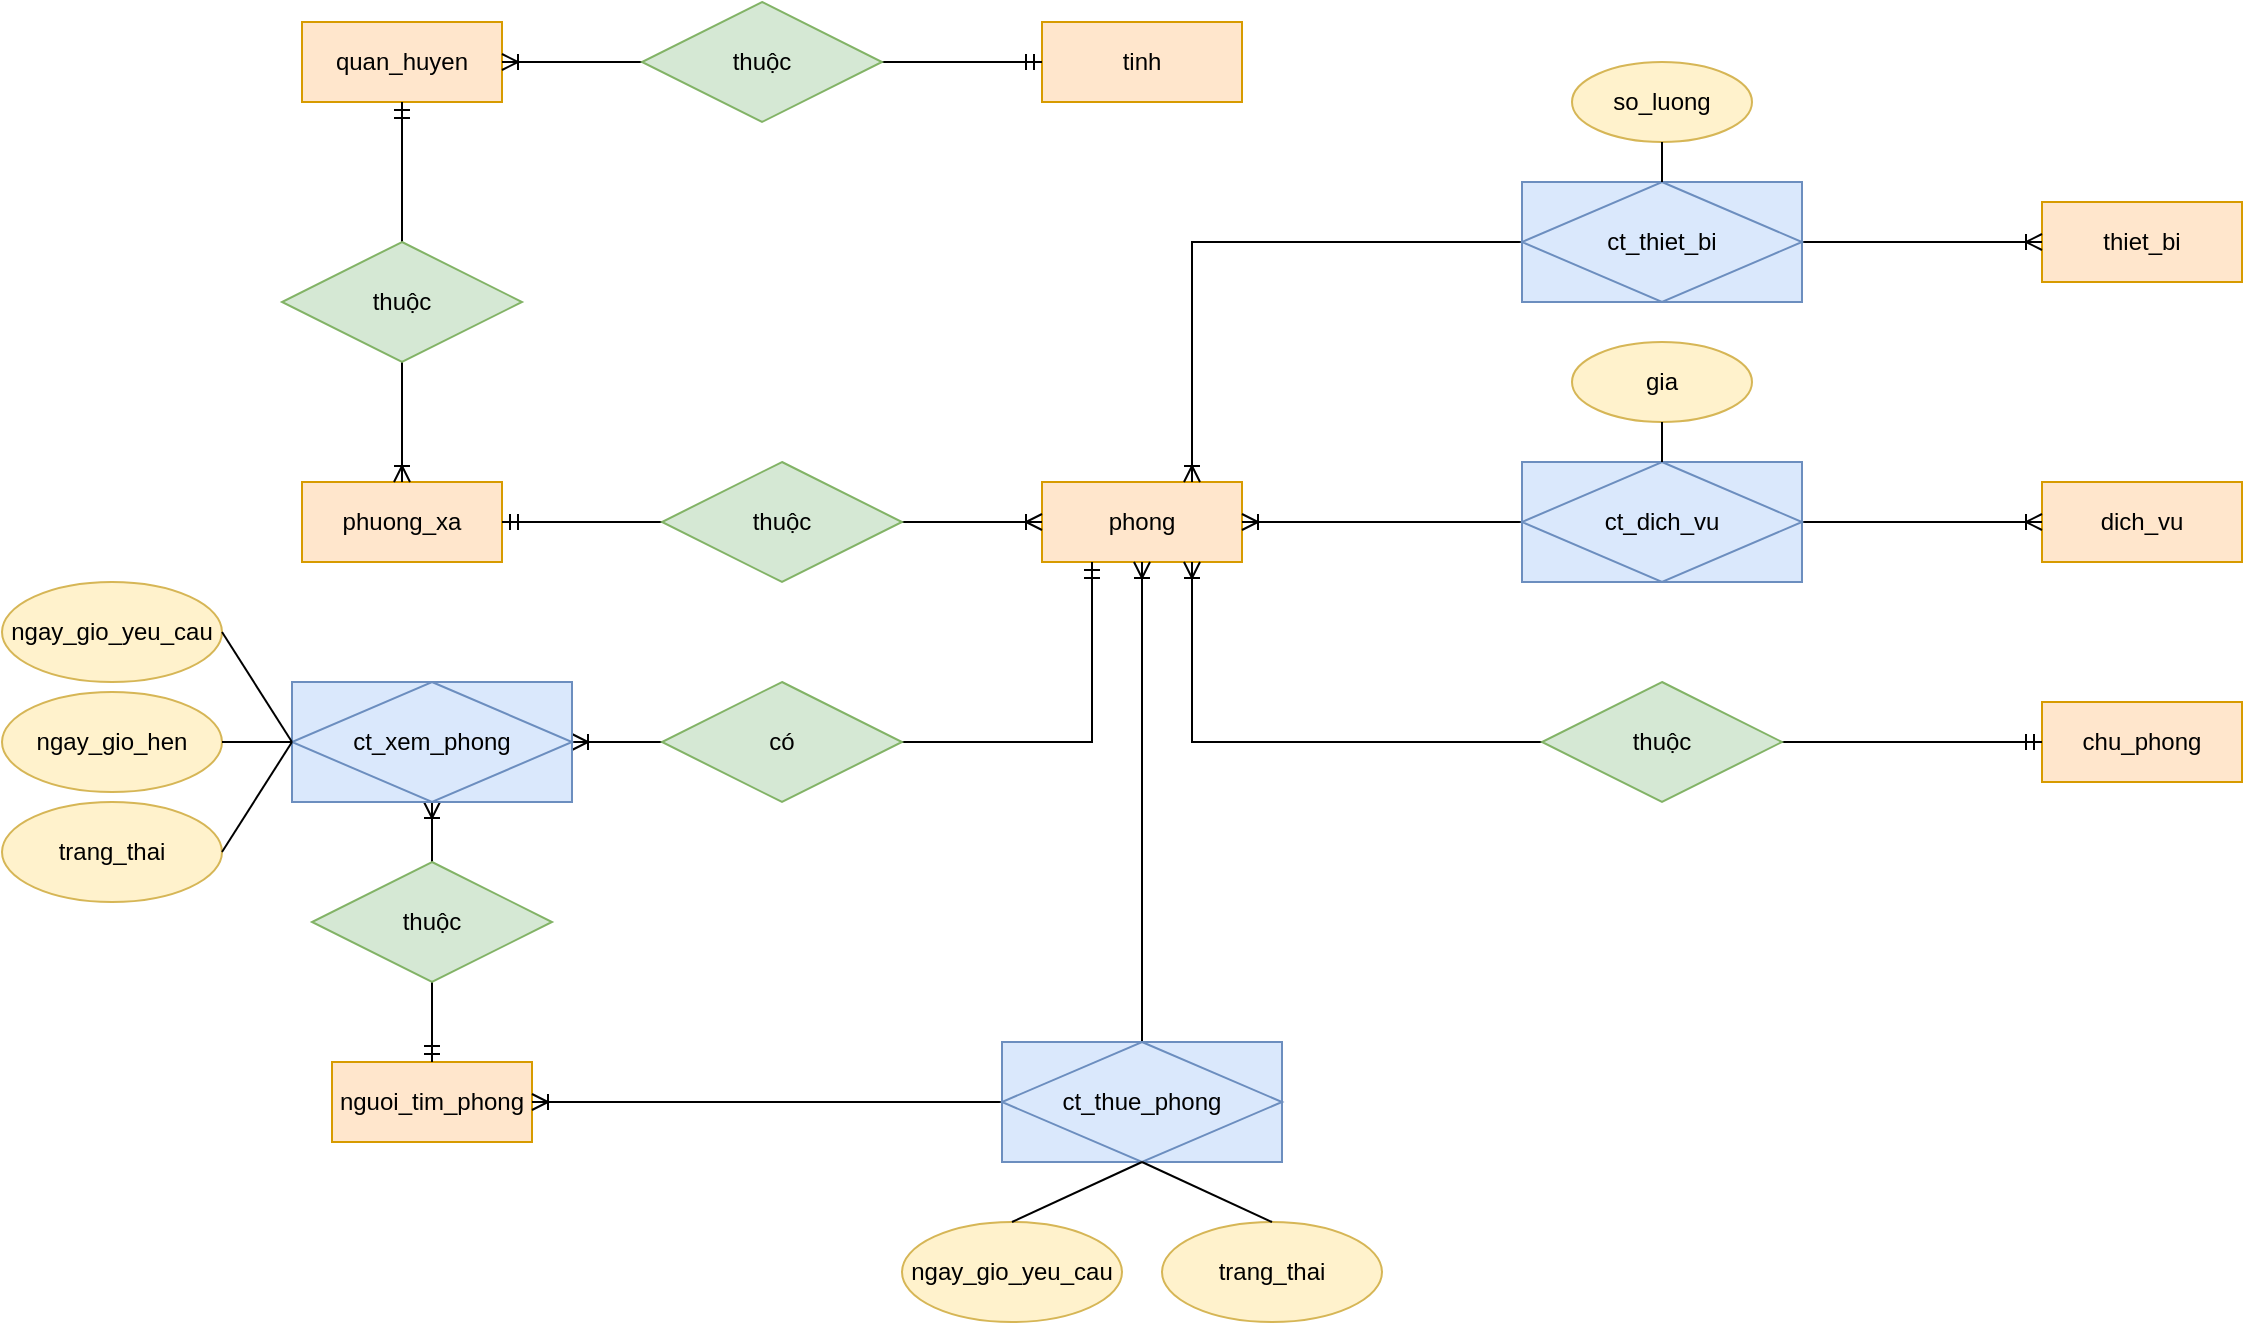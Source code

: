 <mxfile version="22.1.21" type="device">
  <diagram name="Page-1" id="qAxd_SzaQkCmQVhb05f6">
    <mxGraphModel dx="2600" dy="1048" grid="1" gridSize="10" guides="1" tooltips="1" connect="1" arrows="1" fold="1" page="1" pageScale="1" pageWidth="850" pageHeight="1100" math="0" shadow="0">
      <root>
        <mxCell id="0" />
        <mxCell id="1" parent="0" />
        <mxCell id="16j_9UyL-g9f7a7CFyK_-1" value="phong" style="whiteSpace=wrap;html=1;align=center;fillColor=#ffe6cc;strokeColor=#d79b00;" parent="1" vertex="1">
          <mxGeometry x="380" y="300" width="100" height="40" as="geometry" />
        </mxCell>
        <mxCell id="16j_9UyL-g9f7a7CFyK_-2" value="chu_phong" style="whiteSpace=wrap;html=1;align=center;fillColor=#ffe6cc;strokeColor=#d79b00;" parent="1" vertex="1">
          <mxGeometry x="880" y="410" width="100" height="40" as="geometry" />
        </mxCell>
        <mxCell id="16j_9UyL-g9f7a7CFyK_-3" value="dich_vu" style="whiteSpace=wrap;html=1;align=center;fillColor=#ffe6cc;strokeColor=#d79b00;" parent="1" vertex="1">
          <mxGeometry x="880" y="300" width="100" height="40" as="geometry" />
        </mxCell>
        <mxCell id="16j_9UyL-g9f7a7CFyK_-4" value="thiet_bi" style="whiteSpace=wrap;html=1;align=center;fillColor=#ffe6cc;strokeColor=#d79b00;" parent="1" vertex="1">
          <mxGeometry x="880" y="160" width="100" height="40" as="geometry" />
        </mxCell>
        <mxCell id="16j_9UyL-g9f7a7CFyK_-5" value="phuong_xa" style="whiteSpace=wrap;html=1;align=center;fillColor=#ffe6cc;strokeColor=#d79b00;" parent="1" vertex="1">
          <mxGeometry x="10" y="300" width="100" height="40" as="geometry" />
        </mxCell>
        <mxCell id="16j_9UyL-g9f7a7CFyK_-6" value="quan_huyen" style="whiteSpace=wrap;html=1;align=center;fillColor=#ffe6cc;strokeColor=#d79b00;" parent="1" vertex="1">
          <mxGeometry x="10" y="70" width="100" height="40" as="geometry" />
        </mxCell>
        <mxCell id="16j_9UyL-g9f7a7CFyK_-7" value="tinh" style="whiteSpace=wrap;html=1;align=center;fillColor=#ffe6cc;strokeColor=#d79b00;" parent="1" vertex="1">
          <mxGeometry x="380" y="70" width="100" height="40" as="geometry" />
        </mxCell>
        <mxCell id="16j_9UyL-g9f7a7CFyK_-8" value="nguoi_tim_phong" style="whiteSpace=wrap;html=1;align=center;fillColor=#ffe6cc;strokeColor=#d79b00;" parent="1" vertex="1">
          <mxGeometry x="25" y="590" width="100" height="40" as="geometry" />
        </mxCell>
        <mxCell id="16j_9UyL-g9f7a7CFyK_-14" style="edgeStyle=orthogonalEdgeStyle;rounded=0;orthogonalLoop=1;jettySize=auto;html=1;exitX=0;exitY=0.5;exitDx=0;exitDy=0;entryX=0.75;entryY=1;entryDx=0;entryDy=0;endArrow=ERoneToMany;endFill=0;" parent="1" source="16j_9UyL-g9f7a7CFyK_-12" target="16j_9UyL-g9f7a7CFyK_-1" edge="1">
          <mxGeometry relative="1" as="geometry" />
        </mxCell>
        <mxCell id="16j_9UyL-g9f7a7CFyK_-15" style="edgeStyle=orthogonalEdgeStyle;rounded=0;orthogonalLoop=1;jettySize=auto;html=1;exitX=1;exitY=0.5;exitDx=0;exitDy=0;entryX=0;entryY=0.5;entryDx=0;entryDy=0;endArrow=ERmandOne;endFill=0;" parent="1" source="16j_9UyL-g9f7a7CFyK_-12" target="16j_9UyL-g9f7a7CFyK_-2" edge="1">
          <mxGeometry relative="1" as="geometry" />
        </mxCell>
        <mxCell id="16j_9UyL-g9f7a7CFyK_-12" value="thuộc&lt;br&gt;" style="shape=rhombus;perimeter=rhombusPerimeter;whiteSpace=wrap;html=1;align=center;fillColor=#d5e8d4;strokeColor=#82b366;" parent="1" vertex="1">
          <mxGeometry x="630" y="400" width="120" height="60" as="geometry" />
        </mxCell>
        <mxCell id="16j_9UyL-g9f7a7CFyK_-17" style="edgeStyle=orthogonalEdgeStyle;rounded=0;orthogonalLoop=1;jettySize=auto;html=1;exitX=0;exitY=0.5;exitDx=0;exitDy=0;entryX=1;entryY=0.5;entryDx=0;entryDy=0;endArrow=ERoneToMany;endFill=0;" parent="1" source="16j_9UyL-g9f7a7CFyK_-16" target="16j_9UyL-g9f7a7CFyK_-1" edge="1">
          <mxGeometry relative="1" as="geometry" />
        </mxCell>
        <mxCell id="16j_9UyL-g9f7a7CFyK_-18" style="edgeStyle=orthogonalEdgeStyle;rounded=0;orthogonalLoop=1;jettySize=auto;html=1;exitX=1;exitY=0.5;exitDx=0;exitDy=0;endArrow=ERoneToMany;endFill=0;" parent="1" source="16j_9UyL-g9f7a7CFyK_-16" target="16j_9UyL-g9f7a7CFyK_-3" edge="1">
          <mxGeometry relative="1" as="geometry" />
        </mxCell>
        <mxCell id="16j_9UyL-g9f7a7CFyK_-16" value="ct_dich_vu" style="shape=associativeEntity;whiteSpace=wrap;html=1;align=center;fillColor=#dae8fc;strokeColor=#6c8ebf;" parent="1" vertex="1">
          <mxGeometry x="620" y="290" width="140" height="60" as="geometry" />
        </mxCell>
        <mxCell id="16j_9UyL-g9f7a7CFyK_-24" style="edgeStyle=orthogonalEdgeStyle;rounded=0;orthogonalLoop=1;jettySize=auto;html=1;exitX=1;exitY=0.5;exitDx=0;exitDy=0;entryX=0;entryY=0.5;entryDx=0;entryDy=0;endArrow=ERoneToMany;endFill=0;" parent="1" source="16j_9UyL-g9f7a7CFyK_-21" target="16j_9UyL-g9f7a7CFyK_-4" edge="1">
          <mxGeometry relative="1" as="geometry" />
        </mxCell>
        <mxCell id="16j_9UyL-g9f7a7CFyK_-25" style="edgeStyle=orthogonalEdgeStyle;rounded=0;orthogonalLoop=1;jettySize=auto;html=1;exitX=0;exitY=0.5;exitDx=0;exitDy=0;entryX=0.75;entryY=0;entryDx=0;entryDy=0;endArrow=ERoneToMany;endFill=0;" parent="1" source="16j_9UyL-g9f7a7CFyK_-21" target="16j_9UyL-g9f7a7CFyK_-1" edge="1">
          <mxGeometry relative="1" as="geometry" />
        </mxCell>
        <mxCell id="16j_9UyL-g9f7a7CFyK_-21" value="ct_thiet_bi" style="shape=associativeEntity;whiteSpace=wrap;html=1;align=center;fillColor=#dae8fc;strokeColor=#6c8ebf;" parent="1" vertex="1">
          <mxGeometry x="620" y="150" width="140" height="60" as="geometry" />
        </mxCell>
        <mxCell id="16j_9UyL-g9f7a7CFyK_-27" style="edgeStyle=orthogonalEdgeStyle;rounded=0;orthogonalLoop=1;jettySize=auto;html=1;exitX=0;exitY=0.5;exitDx=0;exitDy=0;entryX=1;entryY=0.5;entryDx=0;entryDy=0;endArrow=ERmandOne;endFill=0;" parent="1" source="16j_9UyL-g9f7a7CFyK_-26" target="16j_9UyL-g9f7a7CFyK_-5" edge="1">
          <mxGeometry relative="1" as="geometry" />
        </mxCell>
        <mxCell id="16j_9UyL-g9f7a7CFyK_-28" style="edgeStyle=orthogonalEdgeStyle;rounded=0;orthogonalLoop=1;jettySize=auto;html=1;exitX=1;exitY=0.5;exitDx=0;exitDy=0;entryX=0;entryY=0.5;entryDx=0;entryDy=0;endArrow=ERoneToMany;endFill=0;" parent="1" source="16j_9UyL-g9f7a7CFyK_-26" target="16j_9UyL-g9f7a7CFyK_-1" edge="1">
          <mxGeometry relative="1" as="geometry" />
        </mxCell>
        <mxCell id="16j_9UyL-g9f7a7CFyK_-26" value="thuộc" style="shape=rhombus;perimeter=rhombusPerimeter;whiteSpace=wrap;html=1;align=center;fillColor=#d5e8d4;strokeColor=#82b366;" parent="1" vertex="1">
          <mxGeometry x="190" y="290" width="120" height="60" as="geometry" />
        </mxCell>
        <mxCell id="16j_9UyL-g9f7a7CFyK_-30" style="edgeStyle=orthogonalEdgeStyle;rounded=0;orthogonalLoop=1;jettySize=auto;html=1;exitX=0.5;exitY=1;exitDx=0;exitDy=0;entryX=0.5;entryY=0;entryDx=0;entryDy=0;endArrow=ERoneToMany;endFill=0;" parent="1" source="16j_9UyL-g9f7a7CFyK_-29" target="16j_9UyL-g9f7a7CFyK_-5" edge="1">
          <mxGeometry relative="1" as="geometry" />
        </mxCell>
        <mxCell id="SWeUmyPQ4jeQDqH1-Q_F-1" style="edgeStyle=orthogonalEdgeStyle;rounded=0;orthogonalLoop=1;jettySize=auto;html=1;exitX=0.5;exitY=0;exitDx=0;exitDy=0;entryX=0.5;entryY=1;entryDx=0;entryDy=0;endArrow=ERmandOne;endFill=0;" parent="1" source="16j_9UyL-g9f7a7CFyK_-29" target="16j_9UyL-g9f7a7CFyK_-6" edge="1">
          <mxGeometry relative="1" as="geometry" />
        </mxCell>
        <mxCell id="16j_9UyL-g9f7a7CFyK_-29" value="thuộc&lt;br&gt;" style="shape=rhombus;perimeter=rhombusPerimeter;whiteSpace=wrap;html=1;align=center;fillColor=#d5e8d4;strokeColor=#82b366;" parent="1" vertex="1">
          <mxGeometry y="180" width="120" height="60" as="geometry" />
        </mxCell>
        <mxCell id="16j_9UyL-g9f7a7CFyK_-38" style="edgeStyle=orthogonalEdgeStyle;rounded=0;orthogonalLoop=1;jettySize=auto;html=1;exitX=0;exitY=0.5;exitDx=0;exitDy=0;endArrow=ERoneToMany;endFill=0;" parent="1" source="16j_9UyL-g9f7a7CFyK_-37" target="16j_9UyL-g9f7a7CFyK_-6" edge="1">
          <mxGeometry relative="1" as="geometry" />
        </mxCell>
        <mxCell id="16j_9UyL-g9f7a7CFyK_-39" style="edgeStyle=orthogonalEdgeStyle;rounded=0;orthogonalLoop=1;jettySize=auto;html=1;exitX=1;exitY=0.5;exitDx=0;exitDy=0;entryX=0;entryY=0.5;entryDx=0;entryDy=0;endArrow=ERmandOne;endFill=0;" parent="1" source="16j_9UyL-g9f7a7CFyK_-37" target="16j_9UyL-g9f7a7CFyK_-7" edge="1">
          <mxGeometry relative="1" as="geometry" />
        </mxCell>
        <mxCell id="16j_9UyL-g9f7a7CFyK_-37" value="thuộc" style="shape=rhombus;perimeter=rhombusPerimeter;whiteSpace=wrap;html=1;align=center;fillColor=#d5e8d4;strokeColor=#82b366;" parent="1" vertex="1">
          <mxGeometry x="180" y="60" width="120" height="60" as="geometry" />
        </mxCell>
        <mxCell id="16j_9UyL-g9f7a7CFyK_-44" style="edgeStyle=orthogonalEdgeStyle;rounded=0;orthogonalLoop=1;jettySize=auto;html=1;exitX=0;exitY=0.5;exitDx=0;exitDy=0;endArrow=ERoneToMany;endFill=0;" parent="1" source="16j_9UyL-g9f7a7CFyK_-43" target="16j_9UyL-g9f7a7CFyK_-8" edge="1">
          <mxGeometry relative="1" as="geometry" />
        </mxCell>
        <mxCell id="16j_9UyL-g9f7a7CFyK_-45" style="edgeStyle=orthogonalEdgeStyle;rounded=0;orthogonalLoop=1;jettySize=auto;html=1;exitX=0.5;exitY=0;exitDx=0;exitDy=0;entryX=0.5;entryY=1;entryDx=0;entryDy=0;endArrow=ERoneToMany;endFill=0;" parent="1" source="16j_9UyL-g9f7a7CFyK_-43" target="16j_9UyL-g9f7a7CFyK_-1" edge="1">
          <mxGeometry relative="1" as="geometry" />
        </mxCell>
        <mxCell id="16j_9UyL-g9f7a7CFyK_-43" value="ct_thue_phong" style="shape=associativeEntity;whiteSpace=wrap;html=1;align=center;fillColor=#dae8fc;strokeColor=#6c8ebf;" parent="1" vertex="1">
          <mxGeometry x="360" y="580" width="140" height="60" as="geometry" />
        </mxCell>
        <mxCell id="OK-HGybYywkDAGOTww50-3" style="edgeStyle=orthogonalEdgeStyle;rounded=0;orthogonalLoop=1;jettySize=auto;html=1;exitX=0;exitY=0.5;exitDx=0;exitDy=0;endArrow=ERoneToMany;endFill=0;entryX=1;entryY=0.5;entryDx=0;entryDy=0;" parent="1" source="OK-HGybYywkDAGOTww50-1" target="7PVYmb1S7kdnI_s0Hr97-1" edge="1">
          <mxGeometry relative="1" as="geometry">
            <mxPoint x="180" y="390" as="targetPoint" />
          </mxGeometry>
        </mxCell>
        <mxCell id="OK-HGybYywkDAGOTww50-4" style="edgeStyle=orthogonalEdgeStyle;rounded=0;orthogonalLoop=1;jettySize=auto;html=1;entryX=0.25;entryY=1;entryDx=0;entryDy=0;endArrow=ERmandOne;endFill=0;" parent="1" source="OK-HGybYywkDAGOTww50-1" target="16j_9UyL-g9f7a7CFyK_-1" edge="1">
          <mxGeometry relative="1" as="geometry" />
        </mxCell>
        <mxCell id="OK-HGybYywkDAGOTww50-1" value="có&lt;br&gt;" style="shape=rhombus;perimeter=rhombusPerimeter;whiteSpace=wrap;html=1;align=center;fillColor=#d5e8d4;strokeColor=#82b366;" parent="1" vertex="1">
          <mxGeometry x="190" y="400" width="120" height="60" as="geometry" />
        </mxCell>
        <mxCell id="OK-HGybYywkDAGOTww50-5" style="edgeStyle=orthogonalEdgeStyle;rounded=0;orthogonalLoop=1;jettySize=auto;html=1;exitX=0.5;exitY=0;exitDx=0;exitDy=0;endArrow=ERoneToMany;endFill=0;entryX=0.5;entryY=1;entryDx=0;entryDy=0;" parent="1" source="OK-HGybYywkDAGOTww50-2" target="7PVYmb1S7kdnI_s0Hr97-1" edge="1">
          <mxGeometry relative="1" as="geometry">
            <mxPoint x="100" y="480" as="targetPoint" />
          </mxGeometry>
        </mxCell>
        <mxCell id="OK-HGybYywkDAGOTww50-6" style="edgeStyle=orthogonalEdgeStyle;rounded=0;orthogonalLoop=1;jettySize=auto;html=1;exitX=0.5;exitY=1;exitDx=0;exitDy=0;entryX=0.5;entryY=0;entryDx=0;entryDy=0;endArrow=ERmandOne;endFill=0;" parent="1" source="OK-HGybYywkDAGOTww50-2" target="16j_9UyL-g9f7a7CFyK_-8" edge="1">
          <mxGeometry relative="1" as="geometry" />
        </mxCell>
        <mxCell id="OK-HGybYywkDAGOTww50-2" value="thuộc&lt;br&gt;" style="shape=rhombus;perimeter=rhombusPerimeter;whiteSpace=wrap;html=1;align=center;fillColor=#d5e8d4;strokeColor=#82b366;" parent="1" vertex="1">
          <mxGeometry x="15" y="490" width="120" height="60" as="geometry" />
        </mxCell>
        <mxCell id="xMZ0k_BKHOlbC9z2a1ss-3" style="edgeStyle=orthogonalEdgeStyle;rounded=0;orthogonalLoop=1;jettySize=auto;html=1;exitX=0.5;exitY=1;exitDx=0;exitDy=0;entryX=0.5;entryY=0;entryDx=0;entryDy=0;strokeColor=none;endArrow=none;endFill=0;" parent="1" source="xMZ0k_BKHOlbC9z2a1ss-1" target="16j_9UyL-g9f7a7CFyK_-21" edge="1">
          <mxGeometry relative="1" as="geometry" />
        </mxCell>
        <mxCell id="xMZ0k_BKHOlbC9z2a1ss-1" value="so_luong&lt;br&gt;" style="ellipse;whiteSpace=wrap;html=1;fillColor=#fff2cc;strokeColor=#d6b656;" parent="1" vertex="1">
          <mxGeometry x="645" y="90" width="90" height="40" as="geometry" />
        </mxCell>
        <mxCell id="xMZ0k_BKHOlbC9z2a1ss-2" value="" style="endArrow=none;html=1;rounded=0;entryX=0.5;entryY=1;entryDx=0;entryDy=0;exitX=0.5;exitY=0;exitDx=0;exitDy=0;" parent="1" source="16j_9UyL-g9f7a7CFyK_-21" target="xMZ0k_BKHOlbC9z2a1ss-1" edge="1">
          <mxGeometry width="50" height="50" relative="1" as="geometry">
            <mxPoint x="640" y="260" as="sourcePoint" />
            <mxPoint x="690" y="210" as="targetPoint" />
          </mxGeometry>
        </mxCell>
        <mxCell id="xMZ0k_BKHOlbC9z2a1ss-4" style="edgeStyle=orthogonalEdgeStyle;rounded=0;orthogonalLoop=1;jettySize=auto;html=1;exitX=0.5;exitY=1;exitDx=0;exitDy=0;entryX=0.5;entryY=0;entryDx=0;entryDy=0;strokeColor=none;endArrow=none;endFill=0;" parent="1" source="xMZ0k_BKHOlbC9z2a1ss-5" edge="1">
          <mxGeometry relative="1" as="geometry">
            <mxPoint x="690" y="280" as="targetPoint" />
          </mxGeometry>
        </mxCell>
        <mxCell id="xMZ0k_BKHOlbC9z2a1ss-5" value="gia" style="ellipse;whiteSpace=wrap;html=1;fillColor=#fff2cc;strokeColor=#d6b656;" parent="1" vertex="1">
          <mxGeometry x="645" y="230" width="90" height="40" as="geometry" />
        </mxCell>
        <mxCell id="xMZ0k_BKHOlbC9z2a1ss-6" value="" style="endArrow=none;html=1;rounded=0;entryX=0.5;entryY=1;entryDx=0;entryDy=0;exitX=0.5;exitY=0;exitDx=0;exitDy=0;" parent="1" source="16j_9UyL-g9f7a7CFyK_-16" target="xMZ0k_BKHOlbC9z2a1ss-5" edge="1">
          <mxGeometry width="50" height="50" relative="1" as="geometry">
            <mxPoint x="690" y="280" as="sourcePoint" />
            <mxPoint x="690" y="340" as="targetPoint" />
          </mxGeometry>
        </mxCell>
        <mxCell id="xMZ0k_BKHOlbC9z2a1ss-8" value="ngay_gio_yeu_cau&lt;br&gt;" style="ellipse;whiteSpace=wrap;html=1;fillColor=#fff2cc;strokeColor=#d6b656;" parent="1" vertex="1">
          <mxGeometry x="310" y="670" width="110" height="50" as="geometry" />
        </mxCell>
        <mxCell id="xMZ0k_BKHOlbC9z2a1ss-10" value="trang_thai" style="ellipse;whiteSpace=wrap;html=1;fillColor=#fff2cc;strokeColor=#d6b656;" parent="1" vertex="1">
          <mxGeometry x="440" y="670" width="110" height="50" as="geometry" />
        </mxCell>
        <mxCell id="xMZ0k_BKHOlbC9z2a1ss-11" value="" style="endArrow=none;html=1;rounded=0;entryX=0.5;entryY=1;entryDx=0;entryDy=0;exitX=0.5;exitY=0;exitDx=0;exitDy=0;" parent="1" source="xMZ0k_BKHOlbC9z2a1ss-8" target="16j_9UyL-g9f7a7CFyK_-43" edge="1">
          <mxGeometry width="50" height="50" relative="1" as="geometry">
            <mxPoint x="450" y="500" as="sourcePoint" />
            <mxPoint x="500" y="450" as="targetPoint" />
          </mxGeometry>
        </mxCell>
        <mxCell id="xMZ0k_BKHOlbC9z2a1ss-13" value="" style="endArrow=none;html=1;rounded=0;entryX=0.5;entryY=0;entryDx=0;entryDy=0;exitX=0.5;exitY=1;exitDx=0;exitDy=0;" parent="1" source="16j_9UyL-g9f7a7CFyK_-43" target="xMZ0k_BKHOlbC9z2a1ss-10" edge="1">
          <mxGeometry width="50" height="50" relative="1" as="geometry">
            <mxPoint x="450" y="500" as="sourcePoint" />
            <mxPoint x="500" y="450" as="targetPoint" />
          </mxGeometry>
        </mxCell>
        <mxCell id="7PVYmb1S7kdnI_s0Hr97-1" value="ct_xem_phong" style="shape=associativeEntity;whiteSpace=wrap;html=1;align=center;fillColor=#dae8fc;strokeColor=#6c8ebf;" vertex="1" parent="1">
          <mxGeometry x="5" y="400" width="140" height="60" as="geometry" />
        </mxCell>
        <mxCell id="7PVYmb1S7kdnI_s0Hr97-6" value="ngay_gio_yeu_cau&lt;br&gt;" style="ellipse;whiteSpace=wrap;html=1;fillColor=#fff2cc;strokeColor=#d6b656;" vertex="1" parent="1">
          <mxGeometry x="-140" y="350" width="110" height="50" as="geometry" />
        </mxCell>
        <mxCell id="7PVYmb1S7kdnI_s0Hr97-7" value="trang_thai" style="ellipse;whiteSpace=wrap;html=1;fillColor=#fff2cc;strokeColor=#d6b656;" vertex="1" parent="1">
          <mxGeometry x="-140" y="460" width="110" height="50" as="geometry" />
        </mxCell>
        <mxCell id="7PVYmb1S7kdnI_s0Hr97-8" value="" style="endArrow=none;html=1;rounded=0;entryX=0;entryY=0.5;entryDx=0;entryDy=0;exitX=1;exitY=0.5;exitDx=0;exitDy=0;" edge="1" parent="1" source="7PVYmb1S7kdnI_s0Hr97-6" target="7PVYmb1S7kdnI_s0Hr97-1">
          <mxGeometry width="50" height="50" relative="1" as="geometry">
            <mxPoint x="95" y="580" as="sourcePoint" />
            <mxPoint x="75" y="720" as="targetPoint" />
          </mxGeometry>
        </mxCell>
        <mxCell id="7PVYmb1S7kdnI_s0Hr97-9" value="" style="endArrow=none;html=1;rounded=0;entryX=1;entryY=0.5;entryDx=0;entryDy=0;exitX=0;exitY=0.5;exitDx=0;exitDy=0;" edge="1" parent="1" target="7PVYmb1S7kdnI_s0Hr97-7" source="7PVYmb1S7kdnI_s0Hr97-1">
          <mxGeometry width="50" height="50" relative="1" as="geometry">
            <mxPoint x="75" y="720" as="sourcePoint" />
            <mxPoint x="145" y="530" as="targetPoint" />
          </mxGeometry>
        </mxCell>
        <mxCell id="7PVYmb1S7kdnI_s0Hr97-10" value="ngay_gio_hen" style="ellipse;whiteSpace=wrap;html=1;fillColor=#fff2cc;strokeColor=#d6b656;" vertex="1" parent="1">
          <mxGeometry x="-140" y="405" width="110" height="50" as="geometry" />
        </mxCell>
        <mxCell id="7PVYmb1S7kdnI_s0Hr97-11" value="" style="endArrow=none;html=1;rounded=0;entryX=1;entryY=0.5;entryDx=0;entryDy=0;exitX=0;exitY=0.5;exitDx=0;exitDy=0;" edge="1" parent="1" source="7PVYmb1S7kdnI_s0Hr97-1" target="7PVYmb1S7kdnI_s0Hr97-10">
          <mxGeometry width="50" height="50" relative="1" as="geometry">
            <mxPoint x="75" y="720" as="sourcePoint" />
            <mxPoint x="150" y="760" as="targetPoint" />
          </mxGeometry>
        </mxCell>
      </root>
    </mxGraphModel>
  </diagram>
</mxfile>
